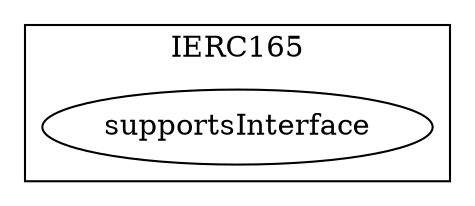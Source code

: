 strict digraph {
subgraph cluster_12580_IERC165 {
label = "IERC165"
"12580_supportsInterface" [label="supportsInterface"]
}subgraph cluster_solidity {
label = "[Solidity]"
}
}
